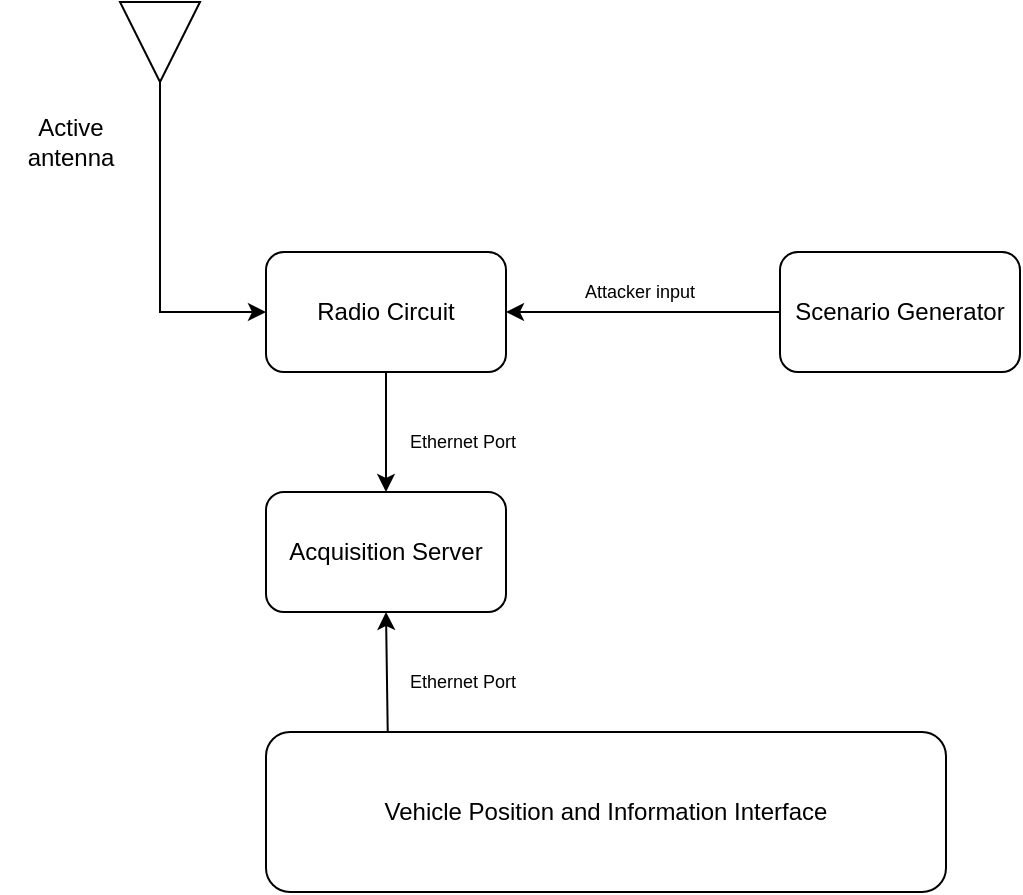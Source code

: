 <mxfile version="20.3.6" type="github" pages="3">
  <diagram id="QYVSEmqz1Xe53FgVcWaA" name="Blockdiagram">
    <mxGraphModel dx="1612" dy="1031" grid="1" gridSize="10" guides="1" tooltips="1" connect="1" arrows="1" fold="1" page="1" pageScale="1" pageWidth="827" pageHeight="1169" math="0" shadow="0">
      <root>
        <mxCell id="0" />
        <mxCell id="1" parent="0" />
        <UserObject label="Vehicle Position and Information Interface " link="data:page/id,f508hbFI7pnM3ZHdvNaE" id="nnk4DfVSFUegt-mRuhWn-2">
          <mxCell style="rounded=1;whiteSpace=wrap;html=1;" parent="1" vertex="1">
            <mxGeometry x="243" y="880" width="340" height="80" as="geometry" />
          </mxCell>
        </UserObject>
        <mxCell id="NUR6f2KitnfJjr7ZSmCl-1" value="Acquisition Server" style="rounded=1;whiteSpace=wrap;html=1;" parent="1" vertex="1">
          <mxGeometry x="243" y="760" width="120" height="60" as="geometry" />
        </mxCell>
        <mxCell id="ZO4KEp1fh-iOce1-asep-1" style="edgeStyle=orthogonalEdgeStyle;rounded=0;orthogonalLoop=1;jettySize=auto;html=1;entryX=1;entryY=0.5;entryDx=0;entryDy=0;fontSize=20;" edge="1" parent="1" source="NUR6f2KitnfJjr7ZSmCl-2" target="30xhEUEDTNnO7rRw1Q8h-1">
          <mxGeometry relative="1" as="geometry" />
        </mxCell>
        <mxCell id="NUR6f2KitnfJjr7ZSmCl-2" value="Scenario Generator" style="rounded=1;whiteSpace=wrap;html=1;" parent="1" vertex="1">
          <mxGeometry x="500" y="640" width="120" height="60" as="geometry" />
        </mxCell>
        <mxCell id="7HZDB-_B7zoqGcVs_5NE-1" value="" style="endArrow=classic;html=1;rounded=0;entryX=0.5;entryY=1;entryDx=0;entryDy=0;exitX=0.179;exitY=-0.005;exitDx=0;exitDy=0;exitPerimeter=0;" edge="1" parent="1" source="nnk4DfVSFUegt-mRuhWn-2" target="NUR6f2KitnfJjr7ZSmCl-1">
          <mxGeometry width="50" height="50" relative="1" as="geometry">
            <mxPoint x="390" y="920" as="sourcePoint" />
            <mxPoint x="440" y="870" as="targetPoint" />
          </mxGeometry>
        </mxCell>
        <mxCell id="8pdpBES4af52ktvhHcUj-1" style="edgeStyle=orthogonalEdgeStyle;rounded=0;orthogonalLoop=1;jettySize=auto;html=1;entryX=0.5;entryY=0;entryDx=0;entryDy=0;fontSize=20;" edge="1" parent="1" source="30xhEUEDTNnO7rRw1Q8h-1" target="NUR6f2KitnfJjr7ZSmCl-1">
          <mxGeometry relative="1" as="geometry" />
        </mxCell>
        <UserObject label="Radio Circuit" link="data:page/id,aB4gZ5grOC3IvhDznhnT" id="30xhEUEDTNnO7rRw1Q8h-1">
          <mxCell style="rounded=1;whiteSpace=wrap;html=1;" vertex="1" parent="1">
            <mxGeometry x="243" y="640" width="120" height="60" as="geometry" />
          </mxCell>
        </UserObject>
        <mxCell id="qTDtsIXUOFaXgSV5s6ID-1" value="&lt;font style=&quot;font-size: 9px;&quot;&gt;Attacker input&lt;/font&gt;" style="text;html=1;strokeColor=none;fillColor=none;align=center;verticalAlign=middle;whiteSpace=wrap;rounded=0;fontSize=20;" vertex="1" parent="1">
          <mxGeometry x="370" y="640" width="120" height="30" as="geometry" />
        </mxCell>
        <mxCell id="M4yRGaPyT7kZASgMEcqw-1" style="edgeStyle=orthogonalEdgeStyle;rounded=0;orthogonalLoop=1;jettySize=auto;html=1;exitX=1;exitY=0.5;exitDx=0;exitDy=0;entryX=0;entryY=0.5;entryDx=0;entryDy=0;startArrow=none;startFill=0;" edge="1" parent="1" source="M4yRGaPyT7kZASgMEcqw-2" target="30xhEUEDTNnO7rRw1Q8h-1">
          <mxGeometry relative="1" as="geometry">
            <mxPoint x="193" y="655" as="targetPoint" />
            <Array as="points">
              <mxPoint x="190" y="555" />
              <mxPoint x="190" y="670" />
            </Array>
          </mxGeometry>
        </mxCell>
        <mxCell id="iUz-KjwuPTViuxeTWis3-1" value="Ethernet Port" style="text;html=1;strokeColor=none;fillColor=none;align=center;verticalAlign=middle;whiteSpace=wrap;rounded=0;fontSize=9;" vertex="1" parent="1">
          <mxGeometry x="303" y="720" width="77" height="30" as="geometry" />
        </mxCell>
        <mxCell id="M4yRGaPyT7kZASgMEcqw-2" value="" style="triangle;whiteSpace=wrap;html=1;rotation=90;" vertex="1" parent="1">
          <mxGeometry x="170" y="515" width="40" height="40" as="geometry" />
        </mxCell>
        <mxCell id="iUz-KjwuPTViuxeTWis3-2" value="Ethernet Port" style="text;html=1;strokeColor=none;fillColor=none;align=center;verticalAlign=middle;whiteSpace=wrap;rounded=0;fontSize=9;" vertex="1" parent="1">
          <mxGeometry x="303" y="840" width="77" height="30" as="geometry" />
        </mxCell>
        <mxCell id="M4yRGaPyT7kZASgMEcqw-3" value="Active &lt;br&gt;antenna" style="text;html=1;align=center;verticalAlign=middle;resizable=0;points=[];autosize=1;strokeColor=none;fillColor=none;" vertex="1" parent="1">
          <mxGeometry x="110" y="565" width="70" height="40" as="geometry" />
        </mxCell>
      </root>
    </mxGraphModel>
  </diagram>
  <diagram id="f508hbFI7pnM3ZHdvNaE" name="VPII">
    <mxGraphModel grid="1" page="1" gridSize="10" guides="1" tooltips="1" connect="1" arrows="1" fold="1" pageScale="1" pageWidth="827" pageHeight="1169" math="0" shadow="0">
      <root>
        <mxCell id="0" />
        <mxCell id="1" parent="0" />
        <mxCell id="E7cBt9GhtF8lO3P95sb6-1" value="&lt;b&gt;&lt;font style=&quot;font-size: 20px;&quot;&gt;Measurements required&lt;/font&gt;&lt;/b&gt;" style="text;html=1;strokeColor=none;fillColor=none;align=center;verticalAlign=middle;whiteSpace=wrap;rounded=0;" vertex="1" parent="1">
          <mxGeometry x="50" y="170" width="234" height="90" as="geometry" />
        </mxCell>
        <mxCell id="E7cBt9GhtF8lO3P95sb6-3" value="&lt;pre style=&quot;font-size: 12px; text-align: start;&quot; data-ccp-timestamp=&quot;1664277186470&quot;&gt;&lt;table&gt;&lt;tbody&gt;&lt;tr&gt;&lt;td&gt;Vehicle speed&lt;/td&gt;&lt;/tr&gt;&lt;tr&gt;&lt;td&gt;Acceleration X-axis&lt;/td&gt;&lt;/tr&gt;&lt;tr&gt;&lt;td&gt;Roll&lt;/td&gt;&lt;/tr&gt;&lt;tr&gt;&lt;td&gt;Pitch&lt;/td&gt;&lt;/tr&gt;&lt;tr&gt;&lt;td&gt;Yaw&lt;/td&gt;&lt;/tr&gt;&lt;tr&gt;&lt;td&gt;Engine RPM&lt;/td&gt;&lt;/tr&gt;&lt;tr&gt;&lt;td&gt;Acceleration Y-axis&lt;/td&gt;&lt;/tr&gt;&lt;tr&gt;&lt;td&gt;Acceleration Z-axis&lt;/td&gt;&lt;/tr&gt;&lt;/tbody&gt;&lt;/table&gt;&lt;/pre&gt;" style="rounded=1;whiteSpace=wrap;html=1;fontSize=20;" vertex="1" parent="1">
          <mxGeometry x="590" y="150" width="220" height="200" as="geometry" />
        </mxCell>
        <mxCell id="E7MhaNx6dwgs_NyPzzeo-14" style="edgeStyle=orthogonalEdgeStyle;rounded=0;orthogonalLoop=1;jettySize=auto;html=1;exitX=0.75;exitY=1;exitDx=0;exitDy=0;entryX=0.895;entryY=0.02;entryDx=0;entryDy=0;entryPerimeter=0;" edge="1" parent="1" source="E7MhaNx6dwgs_NyPzzeo-1" target="E7MhaNx6dwgs_NyPzzeo-3">
          <mxGeometry relative="1" as="geometry" />
        </mxCell>
        <mxCell id="E7MhaNx6dwgs_NyPzzeo-1" value="Vehicle/OBD2" style="rounded=1;whiteSpace=wrap;html=1;" vertex="1" parent="1">
          <mxGeometry x="464" y="480" width="80" height="60" as="geometry" />
        </mxCell>
        <mxCell id="E7MhaNx6dwgs_NyPzzeo-10" style="edgeStyle=orthogonalEdgeStyle;rounded=0;orthogonalLoop=1;jettySize=auto;html=1;exitX=0.25;exitY=1;exitDx=0;exitDy=0;entryX=0.108;entryY=0.007;entryDx=0;entryDy=0;entryPerimeter=0;" edge="1" parent="1" source="E7MhaNx6dwgs_NyPzzeo-2" target="E7MhaNx6dwgs_NyPzzeo-3">
          <mxGeometry relative="1" as="geometry" />
        </mxCell>
        <mxCell id="E7MhaNx6dwgs_NyPzzeo-2" value="IMU" style="rounded=1;whiteSpace=wrap;html=1;" vertex="1" parent="1">
          <mxGeometry x="284" y="480" width="80" height="60" as="geometry" />
        </mxCell>
        <mxCell id="E7MhaNx6dwgs_NyPzzeo-12" style="edgeStyle=orthogonalEdgeStyle;rounded=0;orthogonalLoop=1;jettySize=auto;html=1;exitX=0.25;exitY=0;exitDx=0;exitDy=0;entryX=0.75;entryY=1;entryDx=0;entryDy=0;" edge="1" parent="1" source="E7MhaNx6dwgs_NyPzzeo-3" target="E7MhaNx6dwgs_NyPzzeo-2">
          <mxGeometry relative="1" as="geometry" />
        </mxCell>
        <mxCell id="E7MhaNx6dwgs_NyPzzeo-13" style="edgeStyle=orthogonalEdgeStyle;rounded=0;orthogonalLoop=1;jettySize=auto;html=1;exitX=0.75;exitY=0;exitDx=0;exitDy=0;entryX=0.25;entryY=1;entryDx=0;entryDy=0;" edge="1" parent="1" source="E7MhaNx6dwgs_NyPzzeo-3" target="E7MhaNx6dwgs_NyPzzeo-1">
          <mxGeometry relative="1" as="geometry" />
        </mxCell>
        <mxCell id="XMbvgZm5QTNugN4LhLUT-1" style="edgeStyle=orthogonalEdgeStyle;rounded=0;orthogonalLoop=1;jettySize=auto;html=1;exitX=1;exitY=0.5;exitDx=0;exitDy=0;" edge="1" parent="1" source="E7MhaNx6dwgs_NyPzzeo-3">
          <mxGeometry relative="1" as="geometry">
            <mxPoint x="690" y="650" as="targetPoint" />
          </mxGeometry>
        </mxCell>
        <mxCell id="XMbvgZm5QTNugN4LhLUT-2" value="Ethernet/UDP" style="edgeLabel;html=1;align=center;verticalAlign=middle;resizable=0;points=[];" connectable="0" vertex="1" parent="XMbvgZm5QTNugN4LhLUT-1">
          <mxGeometry x="0.253" y="2" relative="1" as="geometry">
            <mxPoint as="offset" />
          </mxGeometry>
        </mxCell>
        <mxCell id="E7MhaNx6dwgs_NyPzzeo-3" value="Raspberry Pi/uC" style="rounded=1;whiteSpace=wrap;html=1;" vertex="1" parent="1">
          <mxGeometry x="274" y="620" width="280" height="60" as="geometry" />
        </mxCell>
      </root>
    </mxGraphModel>
  </diagram>
  <diagram id="aB4gZ5grOC3IvhDznhnT" name="Radio Circuit">
    <mxGraphModel dx="1051" dy="672" grid="1" gridSize="10" guides="1" tooltips="1" connect="1" arrows="1" fold="1" page="1" pageScale="1" pageWidth="827" pageHeight="1169" math="0" shadow="0">
      <root>
        <mxCell id="0" />
        <mxCell id="1" parent="0" />
        <mxCell id="goGHhM1kMBDF1f29i5A8-1" value="" style="rounded=0;whiteSpace=wrap;html=1;" vertex="1" parent="1">
          <mxGeometry x="590" y="365" width="120" height="135" as="geometry" />
        </mxCell>
        <mxCell id="goGHhM1kMBDF1f29i5A8-2" style="edgeStyle=orthogonalEdgeStyle;rounded=0;orthogonalLoop=1;jettySize=auto;html=1;exitX=1;exitY=0.5;exitDx=0;exitDy=0;entryX=0;entryY=0.5;entryDx=0;entryDy=0;startArrow=classic;startFill=1;" edge="1" parent="1" source="goGHhM1kMBDF1f29i5A8-3" target="goGHhM1kMBDF1f29i5A8-30">
          <mxGeometry relative="1" as="geometry">
            <mxPoint x="490" y="310" as="targetPoint" />
          </mxGeometry>
        </mxCell>
        <mxCell id="goGHhM1kMBDF1f29i5A8-3" value="" style="triangle;whiteSpace=wrap;html=1;rotation=90;" vertex="1" parent="1">
          <mxGeometry x="470" y="170" width="40" height="40" as="geometry" />
        </mxCell>
        <mxCell id="goGHhM1kMBDF1f29i5A8-4" style="edgeStyle=orthogonalEdgeStyle;rounded=0;orthogonalLoop=1;jettySize=auto;html=1;exitX=1;exitY=0.25;exitDx=0;exitDy=0;entryX=0;entryY=0.25;entryDx=0;entryDy=0;" edge="1" parent="1" source="goGHhM1kMBDF1f29i5A8-8" target="goGHhM1kMBDF1f29i5A8-24">
          <mxGeometry relative="1" as="geometry">
            <Array as="points">
              <mxPoint x="686" y="270" />
              <mxPoint x="1060" y="270" />
              <mxPoint x="1060" y="285" />
            </Array>
          </mxGeometry>
        </mxCell>
        <mxCell id="goGHhM1kMBDF1f29i5A8-5" style="edgeStyle=orthogonalEdgeStyle;rounded=0;orthogonalLoop=1;jettySize=auto;html=1;entryX=0;entryY=0.5;entryDx=0;entryDy=0;" edge="1" parent="1" source="goGHhM1kMBDF1f29i5A8-8" target="goGHhM1kMBDF1f29i5A8-13">
          <mxGeometry relative="1" as="geometry">
            <Array as="points">
              <mxPoint x="750" y="310" />
              <mxPoint x="750" y="310" />
            </Array>
          </mxGeometry>
        </mxCell>
        <mxCell id="goGHhM1kMBDF1f29i5A8-6" style="edgeStyle=orthogonalEdgeStyle;rounded=0;orthogonalLoop=1;jettySize=auto;html=1;exitX=1;exitY=0.75;exitDx=0;exitDy=0;entryX=0.25;entryY=0;entryDx=0;entryDy=0;" edge="1" parent="1" source="goGHhM1kMBDF1f29i5A8-8" target="goGHhM1kMBDF1f29i5A8-19">
          <mxGeometry relative="1" as="geometry" />
        </mxCell>
        <mxCell id="goGHhM1kMBDF1f29i5A8-7" value="" style="edgeStyle=orthogonalEdgeStyle;rounded=0;orthogonalLoop=1;jettySize=auto;html=1;endArrow=none;endFill=0;" edge="1" parent="1" source="goGHhM1kMBDF1f29i5A8-8" target="goGHhM1kMBDF1f29i5A8-36">
          <mxGeometry relative="1" as="geometry" />
        </mxCell>
        <mxCell id="goGHhM1kMBDF1f29i5A8-8" value="1:4&lt;br&gt;splitter" style="rounded=0;whiteSpace=wrap;html=1;" vertex="1" parent="1">
          <mxGeometry x="620" y="260" width="66" height="100" as="geometry" />
        </mxCell>
        <mxCell id="goGHhM1kMBDF1f29i5A8-9" style="edgeStyle=orthogonalEdgeStyle;rounded=0;orthogonalLoop=1;jettySize=auto;html=1;exitX=0.5;exitY=1;exitDx=0;exitDy=0;entryX=0.5;entryY=0;entryDx=0;entryDy=0;" edge="1" parent="1" source="goGHhM1kMBDF1f29i5A8-10" target="goGHhM1kMBDF1f29i5A8-40">
          <mxGeometry relative="1" as="geometry">
            <Array as="points">
              <mxPoint x="830" y="840" />
              <mxPoint x="930" y="840" />
              <mxPoint x="930" y="890" />
            </Array>
          </mxGeometry>
        </mxCell>
        <mxCell id="goGHhM1kMBDF1f29i5A8-10" value="GNSS&lt;br&gt;SDR" style="whiteSpace=wrap;html=1;aspect=fixed;" vertex="1" parent="1">
          <mxGeometry x="795" y="730" width="70" height="70" as="geometry" />
        </mxCell>
        <mxCell id="goGHhM1kMBDF1f29i5A8-11" style="edgeStyle=orthogonalEdgeStyle;rounded=0;orthogonalLoop=1;jettySize=auto;html=1;exitX=0.5;exitY=0;exitDx=0;exitDy=0;" edge="1" parent="1" source="goGHhM1kMBDF1f29i5A8-12">
          <mxGeometry relative="1" as="geometry">
            <mxPoint x="910" y="440.0" as="targetPoint" />
          </mxGeometry>
        </mxCell>
        <mxCell id="goGHhM1kMBDF1f29i5A8-12" value="Micro&lt;br&gt;controller 2" style="rounded=0;whiteSpace=wrap;html=1;" vertex="1" parent="1">
          <mxGeometry x="900" y="510" width="60" height="60" as="geometry" />
        </mxCell>
        <mxCell id="ht8QGt-ZrrAr4rO4uYCQ-1" style="edgeStyle=orthogonalEdgeStyle;rounded=0;orthogonalLoop=1;jettySize=auto;html=1;exitX=0.5;exitY=0;exitDx=0;exitDy=0;endArrow=none;endFill=0;startArrow=classic;startFill=1;" edge="1" parent="1" source="goGHhM1kMBDF1f29i5A8-13">
          <mxGeometry relative="1" as="geometry">
            <mxPoint x="829.926" y="160" as="targetPoint" />
          </mxGeometry>
        </mxCell>
        <mxCell id="ht8QGt-ZrrAr4rO4uYCQ-2" value="Attacker Input" style="edgeLabel;html=1;align=center;verticalAlign=middle;resizable=0;points=[];" vertex="1" connectable="0" parent="ht8QGt-ZrrAr4rO4uYCQ-1">
          <mxGeometry x="0.191" y="2" relative="1" as="geometry">
            <mxPoint as="offset" />
          </mxGeometry>
        </mxCell>
        <mxCell id="goGHhM1kMBDF1f29i5A8-13" value="Receiver/Transmitter" style="whiteSpace=wrap;html=1;" vertex="1" parent="1">
          <mxGeometry x="770" y="280" width="120" height="60" as="geometry" />
        </mxCell>
        <mxCell id="goGHhM1kMBDF1f29i5A8-14" style="edgeStyle=orthogonalEdgeStyle;rounded=0;orthogonalLoop=1;jettySize=auto;html=1;entryX=1;entryY=0.5;entryDx=0;entryDy=0;" edge="1" parent="1" source="goGHhM1kMBDF1f29i5A8-16" target="goGHhM1kMBDF1f29i5A8-17">
          <mxGeometry relative="1" as="geometry" />
        </mxCell>
        <mxCell id="goGHhM1kMBDF1f29i5A8-15" style="edgeStyle=orthogonalEdgeStyle;rounded=0;orthogonalLoop=1;jettySize=auto;html=1;exitX=1;exitY=0.5;exitDx=0;exitDy=0;entryX=0;entryY=0.75;entryDx=0;entryDy=0;startArrow=none;startFill=0;" edge="1" parent="1" source="goGHhM1kMBDF1f29i5A8-16" target="goGHhM1kMBDF1f29i5A8-24">
          <mxGeometry relative="1" as="geometry">
            <Array as="points">
              <mxPoint x="996" y="315" />
            </Array>
          </mxGeometry>
        </mxCell>
        <mxCell id="goGHhM1kMBDF1f29i5A8-16" value="1:2&lt;br&gt;splitter" style="rounded=0;whiteSpace=wrap;html=1;" vertex="1" parent="1">
          <mxGeometry x="930" y="280" width="66" height="60" as="geometry" />
        </mxCell>
        <mxCell id="goGHhM1kMBDF1f29i5A8-17" value="Switch" style="whiteSpace=wrap;html=1;aspect=fixed;" vertex="1" parent="1">
          <mxGeometry x="890" y="400" width="40" height="40" as="geometry" />
        </mxCell>
        <mxCell id="goGHhM1kMBDF1f29i5A8-18" value="" style="edgeStyle=orthogonalEdgeStyle;rounded=0;orthogonalLoop=1;jettySize=auto;html=1;" edge="1" parent="1" source="goGHhM1kMBDF1f29i5A8-19" target="goGHhM1kMBDF1f29i5A8-28">
          <mxGeometry relative="1" as="geometry" />
        </mxCell>
        <mxCell id="goGHhM1kMBDF1f29i5A8-19" value="2:1&lt;br&gt;combiner" style="rounded=0;whiteSpace=wrap;html=1;" vertex="1" parent="1">
          <mxGeometry x="710" y="510" width="66" height="60" as="geometry" />
        </mxCell>
        <mxCell id="goGHhM1kMBDF1f29i5A8-20" style="edgeStyle=orthogonalEdgeStyle;rounded=0;orthogonalLoop=1;jettySize=auto;html=1;entryX=0.75;entryY=0;entryDx=0;entryDy=0;exitX=0;exitY=0.5;exitDx=0;exitDy=0;" edge="1" parent="1" source="goGHhM1kMBDF1f29i5A8-17" target="goGHhM1kMBDF1f29i5A8-19">
          <mxGeometry relative="1" as="geometry">
            <mxPoint x="804" y="480.0" as="sourcePoint" />
          </mxGeometry>
        </mxCell>
        <mxCell id="goGHhM1kMBDF1f29i5A8-21" style="edgeStyle=orthogonalEdgeStyle;rounded=0;orthogonalLoop=1;jettySize=auto;html=1;exitX=0.5;exitY=1;exitDx=0;exitDy=0;entryX=0.111;entryY=-0.018;entryDx=0;entryDy=0;entryPerimeter=0;" edge="1" parent="1" source="goGHhM1kMBDF1f29i5A8-22" target="goGHhM1kMBDF1f29i5A8-40">
          <mxGeometry relative="1" as="geometry" />
        </mxCell>
        <mxCell id="goGHhM1kMBDF1f29i5A8-22" value="Micro&lt;br&gt;controller 1" style="rounded=0;whiteSpace=wrap;html=1;" vertex="1" parent="1">
          <mxGeometry x="630" y="650" width="70" height="70" as="geometry" />
        </mxCell>
        <mxCell id="goGHhM1kMBDF1f29i5A8-23" style="edgeStyle=orthogonalEdgeStyle;rounded=0;orthogonalLoop=1;jettySize=auto;html=1;exitX=1;exitY=0.5;exitDx=0;exitDy=0;entryX=0.842;entryY=0.007;entryDx=0;entryDy=0;entryPerimeter=0;" edge="1" parent="1" source="goGHhM1kMBDF1f29i5A8-24" target="goGHhM1kMBDF1f29i5A8-40">
          <mxGeometry relative="1" as="geometry" />
        </mxCell>
        <mxCell id="goGHhM1kMBDF1f29i5A8-24" value="Receiver&lt;br&gt;Receiver" style="whiteSpace=wrap;html=1;" vertex="1" parent="1">
          <mxGeometry x="1120" y="270" width="120" height="60" as="geometry" />
        </mxCell>
        <mxCell id="goGHhM1kMBDF1f29i5A8-25" value="" style="edgeStyle=orthogonalEdgeStyle;rounded=0;orthogonalLoop=1;jettySize=auto;html=1;" edge="1" parent="1" source="goGHhM1kMBDF1f29i5A8-13" target="goGHhM1kMBDF1f29i5A8-16">
          <mxGeometry relative="1" as="geometry" />
        </mxCell>
        <mxCell id="goGHhM1kMBDF1f29i5A8-26" style="edgeStyle=orthogonalEdgeStyle;rounded=0;orthogonalLoop=1;jettySize=auto;html=1;entryX=0.5;entryY=0;entryDx=0;entryDy=0;" edge="1" parent="1" source="goGHhM1kMBDF1f29i5A8-28" target="goGHhM1kMBDF1f29i5A8-22">
          <mxGeometry relative="1" as="geometry">
            <mxPoint x="690" y="710" as="targetPoint" />
          </mxGeometry>
        </mxCell>
        <mxCell id="goGHhM1kMBDF1f29i5A8-27" style="edgeStyle=orthogonalEdgeStyle;rounded=0;orthogonalLoop=1;jettySize=auto;html=1;exitX=1;exitY=0.5;exitDx=0;exitDy=0;entryX=0.5;entryY=0;entryDx=0;entryDy=0;" edge="1" parent="1" source="goGHhM1kMBDF1f29i5A8-28" target="goGHhM1kMBDF1f29i5A8-43">
          <mxGeometry relative="1" as="geometry" />
        </mxCell>
        <mxCell id="goGHhM1kMBDF1f29i5A8-28" value="1:2&lt;br&gt;splitter" style="rounded=0;whiteSpace=wrap;html=1;" vertex="1" parent="1">
          <mxGeometry x="710" y="590" width="66" height="60" as="geometry" />
        </mxCell>
        <mxCell id="goGHhM1kMBDF1f29i5A8-29" style="edgeStyle=orthogonalEdgeStyle;rounded=0;orthogonalLoop=1;jettySize=auto;html=1;exitX=1;exitY=0.5;exitDx=0;exitDy=0;entryX=0;entryY=0.5;entryDx=0;entryDy=0;" edge="1" parent="1" source="goGHhM1kMBDF1f29i5A8-30" target="goGHhM1kMBDF1f29i5A8-8">
          <mxGeometry relative="1" as="geometry" />
        </mxCell>
        <mxCell id="goGHhM1kMBDF1f29i5A8-30" value="Bias-tee" style="whiteSpace=wrap;html=1;aspect=fixed;" vertex="1" parent="1">
          <mxGeometry x="520" y="280" width="60" height="60" as="geometry" />
        </mxCell>
        <mxCell id="goGHhM1kMBDF1f29i5A8-31" value="DC" style="text;html=1;align=center;verticalAlign=middle;resizable=0;points=[];autosize=1;strokeColor=none;fillColor=none;" vertex="1" parent="1">
          <mxGeometry x="530" y="380" width="40" height="30" as="geometry" />
        </mxCell>
        <mxCell id="goGHhM1kMBDF1f29i5A8-32" value="" style="edgeStyle=orthogonalEdgeStyle;rounded=0;orthogonalLoop=1;jettySize=auto;html=1;" edge="1" parent="1" source="goGHhM1kMBDF1f29i5A8-31" target="goGHhM1kMBDF1f29i5A8-30">
          <mxGeometry relative="1" as="geometry" />
        </mxCell>
        <mxCell id="goGHhM1kMBDF1f29i5A8-33" value="RF" style="text;html=1;align=center;verticalAlign=middle;resizable=0;points=[];autosize=1;strokeColor=none;fillColor=none;" vertex="1" parent="1">
          <mxGeometry x="580" y="280" width="40" height="30" as="geometry" />
        </mxCell>
        <mxCell id="goGHhM1kMBDF1f29i5A8-34" value="Active &lt;br&gt;antenna" style="text;html=1;align=center;verticalAlign=middle;resizable=0;points=[];autosize=1;strokeColor=none;fillColor=none;" vertex="1" parent="1">
          <mxGeometry x="500" y="170" width="70" height="40" as="geometry" />
        </mxCell>
        <mxCell id="goGHhM1kMBDF1f29i5A8-35" value="" style="endArrow=none;html=1;rounded=0;" edge="1" parent="1">
          <mxGeometry width="50" height="50" relative="1" as="geometry">
            <mxPoint x="636" y="460.0" as="sourcePoint" />
            <mxPoint x="676" y="460.0" as="targetPoint" />
          </mxGeometry>
        </mxCell>
        <mxCell id="goGHhM1kMBDF1f29i5A8-36" value="" style="rounded=0;whiteSpace=wrap;html=1;" vertex="1" parent="1">
          <mxGeometry x="647" y="400" width="12" height="20" as="geometry" />
        </mxCell>
        <mxCell id="goGHhM1kMBDF1f29i5A8-37" value="" style="endArrow=none;html=1;rounded=0;entryX=0.5;entryY=1;entryDx=0;entryDy=0;" edge="1" parent="1" target="goGHhM1kMBDF1f29i5A8-36">
          <mxGeometry width="50" height="50" relative="1" as="geometry">
            <mxPoint x="653" y="460.0" as="sourcePoint" />
            <mxPoint x="650" y="420" as="targetPoint" />
          </mxGeometry>
        </mxCell>
        <mxCell id="goGHhM1kMBDF1f29i5A8-38" value="GND" style="text;html=1;align=center;verticalAlign=middle;resizable=0;points=[];autosize=1;strokeColor=none;fillColor=none;" vertex="1" parent="1">
          <mxGeometry x="630" y="460" width="50" height="30" as="geometry" />
        </mxCell>
        <mxCell id="goGHhM1kMBDF1f29i5A8-39" value="50 ohm &lt;br&gt;load" style="text;html=1;align=center;verticalAlign=middle;resizable=0;points=[];autosize=1;strokeColor=none;fillColor=none;" vertex="1" parent="1">
          <mxGeometry x="587" y="390" width="60" height="40" as="geometry" />
        </mxCell>
        <mxCell id="wEq4zpQFR3IoUnBDAx6l-1" style="edgeStyle=orthogonalEdgeStyle;rounded=0;orthogonalLoop=1;jettySize=auto;html=1;exitX=0.5;exitY=1;exitDx=0;exitDy=0;" edge="1" parent="1" source="goGHhM1kMBDF1f29i5A8-40">
          <mxGeometry relative="1" as="geometry">
            <mxPoint x="924.429" y="1080" as="targetPoint" />
          </mxGeometry>
        </mxCell>
        <mxCell id="goGHhM1kMBDF1f29i5A8-40" value="Data gathering tool" style="rounded=0;whiteSpace=wrap;html=1;" vertex="1" parent="1">
          <mxGeometry x="610" y="890" width="630" height="90" as="geometry" />
        </mxCell>
        <mxCell id="goGHhM1kMBDF1f29i5A8-41" value="&lt;font style=&quot;font-size: 44px;&quot;&gt;?&lt;/font&gt;" style="text;html=1;align=center;verticalAlign=middle;resizable=0;points=[];autosize=1;strokeColor=none;fillColor=none;" vertex="1" parent="1">
          <mxGeometry x="660" y="385" width="50" height="70" as="geometry" />
        </mxCell>
        <mxCell id="goGHhM1kMBDF1f29i5A8-42" style="edgeStyle=orthogonalEdgeStyle;rounded=0;orthogonalLoop=1;jettySize=auto;html=1;exitX=0.5;exitY=1;exitDx=0;exitDy=0;entryX=0.5;entryY=0;entryDx=0;entryDy=0;" edge="1" parent="1" source="goGHhM1kMBDF1f29i5A8-43" target="goGHhM1kMBDF1f29i5A8-10">
          <mxGeometry relative="1" as="geometry" />
        </mxCell>
        <mxCell id="goGHhM1kMBDF1f29i5A8-43" value="RF &quot;air to computer interface&quot;" style="whiteSpace=wrap;html=1;aspect=fixed;" vertex="1" parent="1">
          <mxGeometry x="795" y="640" width="70" height="70" as="geometry" />
        </mxCell>
      </root>
    </mxGraphModel>
  </diagram>
</mxfile>
